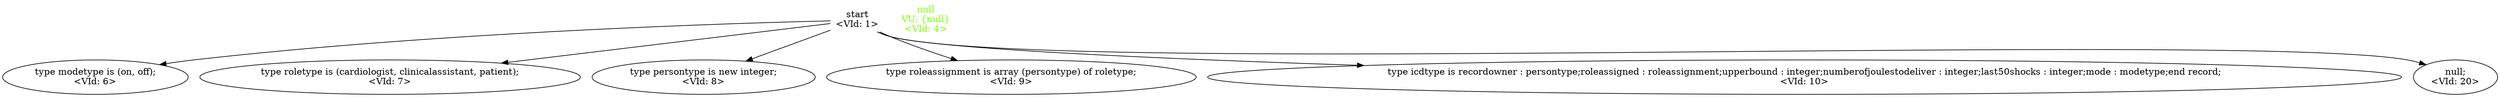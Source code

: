 // package_body_closedloop_pdg
digraph G {
   graph [splines=True];
    1 [label="start\n<VId: 1>",shape="plaintext"];
    4 [label="null\nVU: {null}\n<VId: 4>",shape="plaintext",fontcolor="chartreuse"];
    6 [label="type modetype is (on, off);\n<VId: 6>"];
    7 [label="type roletype is (cardiologist, clinicalassistant, patient);\n<VId: 7>"];
    8 [label="type persontype is new integer;\n<VId: 8>"];
    9 [label="type roleassignment is array (persontype) of roletype;\n<VId: 9>"];
    10 [label="type icdtype is recordowner : persontype;roleassigned : roleassignment;upperbound : integer;numberofjoulestodeliver : integer;last50shocks : integer;mode : modetype;end record;\n<VId: 10>"];
    20 [label="null;\n<VId: 20>"];

    1 ->  6 [arrowType="normal"];
    1 ->  7 [arrowType="normal"];
    1 ->  8 [arrowType="normal"];
    1 ->  9 [arrowType="normal"];
    1 ->  10 [arrowType="normal"];
    1 ->  20 [arrowType="normal"];
}
